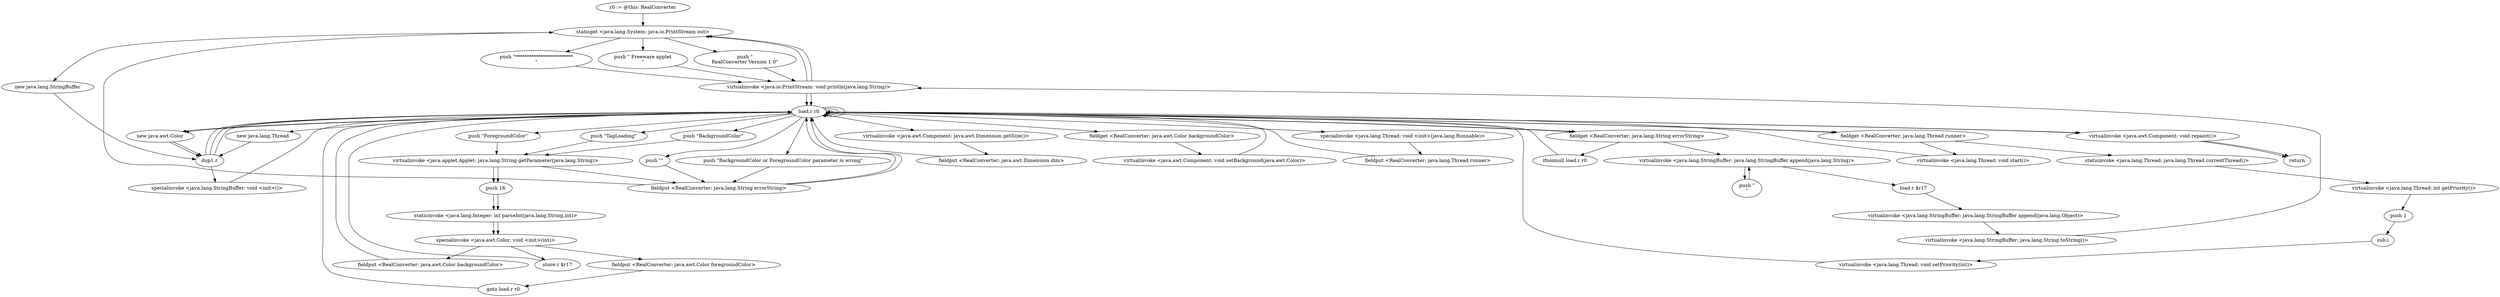 digraph "" {
    "r0 := @this: RealConverter"
    "staticget <java.lang.System: java.io.PrintStream out>"
    "r0 := @this: RealConverter"->"staticget <java.lang.System: java.io.PrintStream out>";
    "push \"\nRealConverter Version 1.0\""
    "staticget <java.lang.System: java.io.PrintStream out>"->"push \"\nRealConverter Version 1.0\"";
    "virtualinvoke <java.io.PrintStream: void println(java.lang.String)>"
    "push \"\nRealConverter Version 1.0\""->"virtualinvoke <java.io.PrintStream: void println(java.lang.String)>";
    "virtualinvoke <java.io.PrintStream: void println(java.lang.String)>"->"staticget <java.lang.System: java.io.PrintStream out>";
    "push \"*************************\n\""
    "staticget <java.lang.System: java.io.PrintStream out>"->"push \"*************************\n\"";
    "push \"*************************\n\""->"virtualinvoke <java.io.PrintStream: void println(java.lang.String)>";
    "virtualinvoke <java.io.PrintStream: void println(java.lang.String)>"->"staticget <java.lang.System: java.io.PrintStream out>";
    "push \" Freeware applet\n\""
    "staticget <java.lang.System: java.io.PrintStream out>"->"push \" Freeware applet\n\"";
    "push \" Freeware applet\n\""->"virtualinvoke <java.io.PrintStream: void println(java.lang.String)>";
    "load.r r0"
    "virtualinvoke <java.io.PrintStream: void println(java.lang.String)>"->"load.r r0";
    "load.r r0"->"load.r r0";
    "virtualinvoke <java.awt.Component: java.awt.Dimension getSize()>"
    "load.r r0"->"virtualinvoke <java.awt.Component: java.awt.Dimension getSize()>";
    "fieldput <RealConverter: java.awt.Dimension dim>"
    "virtualinvoke <java.awt.Component: java.awt.Dimension getSize()>"->"fieldput <RealConverter: java.awt.Dimension dim>";
    "fieldput <RealConverter: java.awt.Dimension dim>"->"load.r r0";
    "new java.awt.Color"
    "load.r r0"->"new java.awt.Color";
    "dup1.r"
    "new java.awt.Color"->"dup1.r";
    "dup1.r"->"load.r r0";
    "push \"BackgroundColor\""
    "load.r r0"->"push \"BackgroundColor\"";
    "virtualinvoke <java.applet.Applet: java.lang.String getParameter(java.lang.String)>"
    "push \"BackgroundColor\""->"virtualinvoke <java.applet.Applet: java.lang.String getParameter(java.lang.String)>";
    "push 16"
    "virtualinvoke <java.applet.Applet: java.lang.String getParameter(java.lang.String)>"->"push 16";
    "staticinvoke <java.lang.Integer: int parseInt(java.lang.String,int)>"
    "push 16"->"staticinvoke <java.lang.Integer: int parseInt(java.lang.String,int)>";
    "specialinvoke <java.awt.Color: void <init>(int)>"
    "staticinvoke <java.lang.Integer: int parseInt(java.lang.String,int)>"->"specialinvoke <java.awt.Color: void <init>(int)>";
    "fieldput <RealConverter: java.awt.Color backgroundColor>"
    "specialinvoke <java.awt.Color: void <init>(int)>"->"fieldput <RealConverter: java.awt.Color backgroundColor>";
    "fieldput <RealConverter: java.awt.Color backgroundColor>"->"load.r r0";
    "load.r r0"->"load.r r0";
    "fieldget <RealConverter: java.awt.Color backgroundColor>"
    "load.r r0"->"fieldget <RealConverter: java.awt.Color backgroundColor>";
    "virtualinvoke <java.awt.Component: void setBackground(java.awt.Color)>"
    "fieldget <RealConverter: java.awt.Color backgroundColor>"->"virtualinvoke <java.awt.Component: void setBackground(java.awt.Color)>";
    "virtualinvoke <java.awt.Component: void setBackground(java.awt.Color)>"->"load.r r0";
    "load.r r0"->"new java.awt.Color";
    "new java.awt.Color"->"dup1.r";
    "dup1.r"->"load.r r0";
    "push \"ForegroundColor\""
    "load.r r0"->"push \"ForegroundColor\"";
    "push \"ForegroundColor\""->"virtualinvoke <java.applet.Applet: java.lang.String getParameter(java.lang.String)>";
    "virtualinvoke <java.applet.Applet: java.lang.String getParameter(java.lang.String)>"->"push 16";
    "push 16"->"staticinvoke <java.lang.Integer: int parseInt(java.lang.String,int)>";
    "staticinvoke <java.lang.Integer: int parseInt(java.lang.String,int)>"->"specialinvoke <java.awt.Color: void <init>(int)>";
    "fieldput <RealConverter: java.awt.Color foregroundColor>"
    "specialinvoke <java.awt.Color: void <init>(int)>"->"fieldput <RealConverter: java.awt.Color foregroundColor>";
    "goto load.r r0"
    "fieldput <RealConverter: java.awt.Color foregroundColor>"->"goto load.r r0";
    "goto load.r r0"->"load.r r0";
    "load.r r0"->"load.r r0";
    "push \"TagLoading\""
    "load.r r0"->"push \"TagLoading\"";
    "push \"TagLoading\""->"virtualinvoke <java.applet.Applet: java.lang.String getParameter(java.lang.String)>";
    "fieldput <RealConverter: java.lang.String errorString>"
    "virtualinvoke <java.applet.Applet: java.lang.String getParameter(java.lang.String)>"->"fieldput <RealConverter: java.lang.String errorString>";
    "fieldput <RealConverter: java.lang.String errorString>"->"load.r r0";
    "fieldget <RealConverter: java.lang.String errorString>"
    "load.r r0"->"fieldget <RealConverter: java.lang.String errorString>";
    "ifnonnull load.r r0"
    "fieldget <RealConverter: java.lang.String errorString>"->"ifnonnull load.r r0";
    "ifnonnull load.r r0"->"load.r r0";
    "push \"\""
    "load.r r0"->"push \"\"";
    "push \"\""->"fieldput <RealConverter: java.lang.String errorString>";
    "fieldput <RealConverter: java.lang.String errorString>"->"load.r r0";
    "new java.lang.Thread"
    "load.r r0"->"new java.lang.Thread";
    "new java.lang.Thread"->"dup1.r";
    "dup1.r"->"load.r r0";
    "specialinvoke <java.lang.Thread: void <init>(java.lang.Runnable)>"
    "load.r r0"->"specialinvoke <java.lang.Thread: void <init>(java.lang.Runnable)>";
    "fieldput <RealConverter: java.lang.Thread runner>"
    "specialinvoke <java.lang.Thread: void <init>(java.lang.Runnable)>"->"fieldput <RealConverter: java.lang.Thread runner>";
    "fieldput <RealConverter: java.lang.Thread runner>"->"load.r r0";
    "fieldget <RealConverter: java.lang.Thread runner>"
    "load.r r0"->"fieldget <RealConverter: java.lang.Thread runner>";
    "staticinvoke <java.lang.Thread: java.lang.Thread currentThread()>"
    "fieldget <RealConverter: java.lang.Thread runner>"->"staticinvoke <java.lang.Thread: java.lang.Thread currentThread()>";
    "virtualinvoke <java.lang.Thread: int getPriority()>"
    "staticinvoke <java.lang.Thread: java.lang.Thread currentThread()>"->"virtualinvoke <java.lang.Thread: int getPriority()>";
    "push 1"
    "virtualinvoke <java.lang.Thread: int getPriority()>"->"push 1";
    "sub.i"
    "push 1"->"sub.i";
    "virtualinvoke <java.lang.Thread: void setPriority(int)>"
    "sub.i"->"virtualinvoke <java.lang.Thread: void setPriority(int)>";
    "virtualinvoke <java.lang.Thread: void setPriority(int)>"->"load.r r0";
    "load.r r0"->"fieldget <RealConverter: java.lang.Thread runner>";
    "virtualinvoke <java.lang.Thread: void start()>"
    "fieldget <RealConverter: java.lang.Thread runner>"->"virtualinvoke <java.lang.Thread: void start()>";
    "virtualinvoke <java.lang.Thread: void start()>"->"load.r r0";
    "virtualinvoke <java.awt.Component: void repaint()>"
    "load.r r0"->"virtualinvoke <java.awt.Component: void repaint()>";
    "return"
    "virtualinvoke <java.awt.Component: void repaint()>"->"return";
    "store.r $r17"
    "specialinvoke <java.awt.Color: void <init>(int)>"->"store.r $r17";
    "store.r $r17"->"load.r r0";
    "push \"BackgroundColor or ForegroundColor parameter is wrong\""
    "load.r r0"->"push \"BackgroundColor or ForegroundColor parameter is wrong\"";
    "push \"BackgroundColor or ForegroundColor parameter is wrong\""->"fieldput <RealConverter: java.lang.String errorString>";
    "fieldput <RealConverter: java.lang.String errorString>"->"staticget <java.lang.System: java.io.PrintStream out>";
    "new java.lang.StringBuffer"
    "staticget <java.lang.System: java.io.PrintStream out>"->"new java.lang.StringBuffer";
    "new java.lang.StringBuffer"->"dup1.r";
    "specialinvoke <java.lang.StringBuffer: void <init>()>"
    "dup1.r"->"specialinvoke <java.lang.StringBuffer: void <init>()>";
    "specialinvoke <java.lang.StringBuffer: void <init>()>"->"load.r r0";
    "load.r r0"->"fieldget <RealConverter: java.lang.String errorString>";
    "virtualinvoke <java.lang.StringBuffer: java.lang.StringBuffer append(java.lang.String)>"
    "fieldget <RealConverter: java.lang.String errorString>"->"virtualinvoke <java.lang.StringBuffer: java.lang.StringBuffer append(java.lang.String)>";
    "push \"\n\""
    "virtualinvoke <java.lang.StringBuffer: java.lang.StringBuffer append(java.lang.String)>"->"push \"\n\"";
    "push \"\n\""->"virtualinvoke <java.lang.StringBuffer: java.lang.StringBuffer append(java.lang.String)>";
    "load.r $r17"
    "virtualinvoke <java.lang.StringBuffer: java.lang.StringBuffer append(java.lang.String)>"->"load.r $r17";
    "virtualinvoke <java.lang.StringBuffer: java.lang.StringBuffer append(java.lang.Object)>"
    "load.r $r17"->"virtualinvoke <java.lang.StringBuffer: java.lang.StringBuffer append(java.lang.Object)>";
    "virtualinvoke <java.lang.StringBuffer: java.lang.String toString()>"
    "virtualinvoke <java.lang.StringBuffer: java.lang.StringBuffer append(java.lang.Object)>"->"virtualinvoke <java.lang.StringBuffer: java.lang.String toString()>";
    "virtualinvoke <java.lang.StringBuffer: java.lang.String toString()>"->"virtualinvoke <java.io.PrintStream: void println(java.lang.String)>";
    "virtualinvoke <java.io.PrintStream: void println(java.lang.String)>"->"load.r r0";
    "load.r r0"->"virtualinvoke <java.awt.Component: void repaint()>";
    "virtualinvoke <java.awt.Component: void repaint()>"->"return";
}
